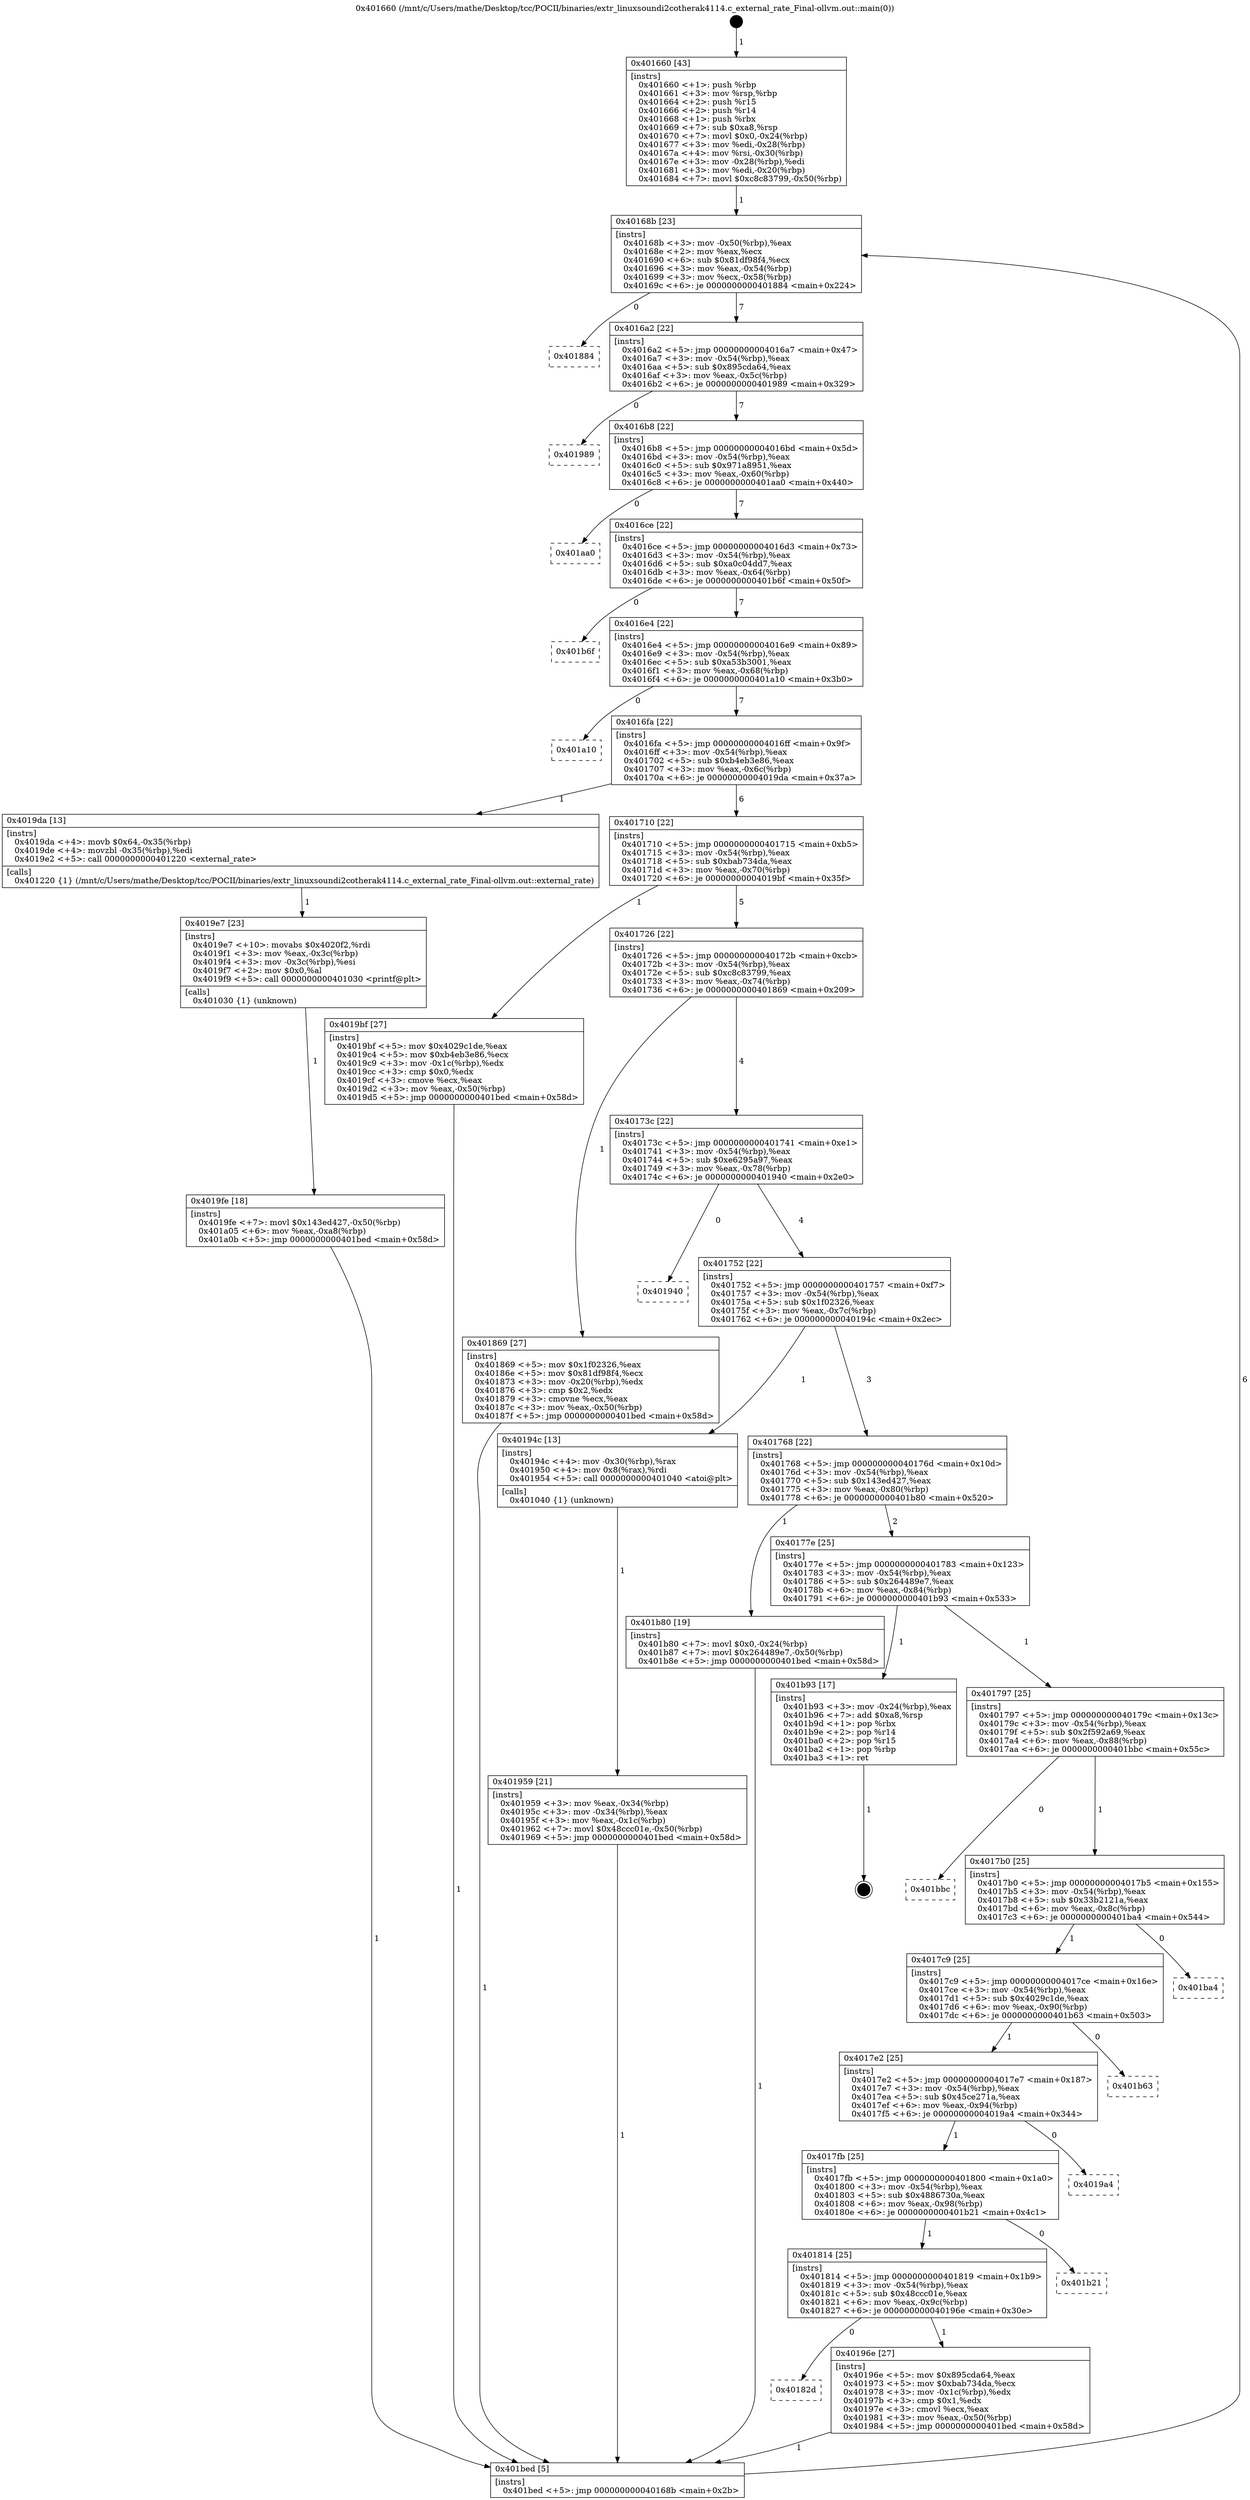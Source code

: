 digraph "0x401660" {
  label = "0x401660 (/mnt/c/Users/mathe/Desktop/tcc/POCII/binaries/extr_linuxsoundi2cotherak4114.c_external_rate_Final-ollvm.out::main(0))"
  labelloc = "t"
  node[shape=record]

  Entry [label="",width=0.3,height=0.3,shape=circle,fillcolor=black,style=filled]
  "0x40168b" [label="{
     0x40168b [23]\l
     | [instrs]\l
     &nbsp;&nbsp;0x40168b \<+3\>: mov -0x50(%rbp),%eax\l
     &nbsp;&nbsp;0x40168e \<+2\>: mov %eax,%ecx\l
     &nbsp;&nbsp;0x401690 \<+6\>: sub $0x81df98f4,%ecx\l
     &nbsp;&nbsp;0x401696 \<+3\>: mov %eax,-0x54(%rbp)\l
     &nbsp;&nbsp;0x401699 \<+3\>: mov %ecx,-0x58(%rbp)\l
     &nbsp;&nbsp;0x40169c \<+6\>: je 0000000000401884 \<main+0x224\>\l
  }"]
  "0x401884" [label="{
     0x401884\l
  }", style=dashed]
  "0x4016a2" [label="{
     0x4016a2 [22]\l
     | [instrs]\l
     &nbsp;&nbsp;0x4016a2 \<+5\>: jmp 00000000004016a7 \<main+0x47\>\l
     &nbsp;&nbsp;0x4016a7 \<+3\>: mov -0x54(%rbp),%eax\l
     &nbsp;&nbsp;0x4016aa \<+5\>: sub $0x895cda64,%eax\l
     &nbsp;&nbsp;0x4016af \<+3\>: mov %eax,-0x5c(%rbp)\l
     &nbsp;&nbsp;0x4016b2 \<+6\>: je 0000000000401989 \<main+0x329\>\l
  }"]
  Exit [label="",width=0.3,height=0.3,shape=circle,fillcolor=black,style=filled,peripheries=2]
  "0x401989" [label="{
     0x401989\l
  }", style=dashed]
  "0x4016b8" [label="{
     0x4016b8 [22]\l
     | [instrs]\l
     &nbsp;&nbsp;0x4016b8 \<+5\>: jmp 00000000004016bd \<main+0x5d\>\l
     &nbsp;&nbsp;0x4016bd \<+3\>: mov -0x54(%rbp),%eax\l
     &nbsp;&nbsp;0x4016c0 \<+5\>: sub $0x971a8951,%eax\l
     &nbsp;&nbsp;0x4016c5 \<+3\>: mov %eax,-0x60(%rbp)\l
     &nbsp;&nbsp;0x4016c8 \<+6\>: je 0000000000401aa0 \<main+0x440\>\l
  }"]
  "0x4019fe" [label="{
     0x4019fe [18]\l
     | [instrs]\l
     &nbsp;&nbsp;0x4019fe \<+7\>: movl $0x143ed427,-0x50(%rbp)\l
     &nbsp;&nbsp;0x401a05 \<+6\>: mov %eax,-0xa8(%rbp)\l
     &nbsp;&nbsp;0x401a0b \<+5\>: jmp 0000000000401bed \<main+0x58d\>\l
  }"]
  "0x401aa0" [label="{
     0x401aa0\l
  }", style=dashed]
  "0x4016ce" [label="{
     0x4016ce [22]\l
     | [instrs]\l
     &nbsp;&nbsp;0x4016ce \<+5\>: jmp 00000000004016d3 \<main+0x73\>\l
     &nbsp;&nbsp;0x4016d3 \<+3\>: mov -0x54(%rbp),%eax\l
     &nbsp;&nbsp;0x4016d6 \<+5\>: sub $0xa0c04dd7,%eax\l
     &nbsp;&nbsp;0x4016db \<+3\>: mov %eax,-0x64(%rbp)\l
     &nbsp;&nbsp;0x4016de \<+6\>: je 0000000000401b6f \<main+0x50f\>\l
  }"]
  "0x4019e7" [label="{
     0x4019e7 [23]\l
     | [instrs]\l
     &nbsp;&nbsp;0x4019e7 \<+10\>: movabs $0x4020f2,%rdi\l
     &nbsp;&nbsp;0x4019f1 \<+3\>: mov %eax,-0x3c(%rbp)\l
     &nbsp;&nbsp;0x4019f4 \<+3\>: mov -0x3c(%rbp),%esi\l
     &nbsp;&nbsp;0x4019f7 \<+2\>: mov $0x0,%al\l
     &nbsp;&nbsp;0x4019f9 \<+5\>: call 0000000000401030 \<printf@plt\>\l
     | [calls]\l
     &nbsp;&nbsp;0x401030 \{1\} (unknown)\l
  }"]
  "0x401b6f" [label="{
     0x401b6f\l
  }", style=dashed]
  "0x4016e4" [label="{
     0x4016e4 [22]\l
     | [instrs]\l
     &nbsp;&nbsp;0x4016e4 \<+5\>: jmp 00000000004016e9 \<main+0x89\>\l
     &nbsp;&nbsp;0x4016e9 \<+3\>: mov -0x54(%rbp),%eax\l
     &nbsp;&nbsp;0x4016ec \<+5\>: sub $0xa53b3001,%eax\l
     &nbsp;&nbsp;0x4016f1 \<+3\>: mov %eax,-0x68(%rbp)\l
     &nbsp;&nbsp;0x4016f4 \<+6\>: je 0000000000401a10 \<main+0x3b0\>\l
  }"]
  "0x40182d" [label="{
     0x40182d\l
  }", style=dashed]
  "0x401a10" [label="{
     0x401a10\l
  }", style=dashed]
  "0x4016fa" [label="{
     0x4016fa [22]\l
     | [instrs]\l
     &nbsp;&nbsp;0x4016fa \<+5\>: jmp 00000000004016ff \<main+0x9f\>\l
     &nbsp;&nbsp;0x4016ff \<+3\>: mov -0x54(%rbp),%eax\l
     &nbsp;&nbsp;0x401702 \<+5\>: sub $0xb4eb3e86,%eax\l
     &nbsp;&nbsp;0x401707 \<+3\>: mov %eax,-0x6c(%rbp)\l
     &nbsp;&nbsp;0x40170a \<+6\>: je 00000000004019da \<main+0x37a\>\l
  }"]
  "0x40196e" [label="{
     0x40196e [27]\l
     | [instrs]\l
     &nbsp;&nbsp;0x40196e \<+5\>: mov $0x895cda64,%eax\l
     &nbsp;&nbsp;0x401973 \<+5\>: mov $0xbab734da,%ecx\l
     &nbsp;&nbsp;0x401978 \<+3\>: mov -0x1c(%rbp),%edx\l
     &nbsp;&nbsp;0x40197b \<+3\>: cmp $0x1,%edx\l
     &nbsp;&nbsp;0x40197e \<+3\>: cmovl %ecx,%eax\l
     &nbsp;&nbsp;0x401981 \<+3\>: mov %eax,-0x50(%rbp)\l
     &nbsp;&nbsp;0x401984 \<+5\>: jmp 0000000000401bed \<main+0x58d\>\l
  }"]
  "0x4019da" [label="{
     0x4019da [13]\l
     | [instrs]\l
     &nbsp;&nbsp;0x4019da \<+4\>: movb $0x64,-0x35(%rbp)\l
     &nbsp;&nbsp;0x4019de \<+4\>: movzbl -0x35(%rbp),%edi\l
     &nbsp;&nbsp;0x4019e2 \<+5\>: call 0000000000401220 \<external_rate\>\l
     | [calls]\l
     &nbsp;&nbsp;0x401220 \{1\} (/mnt/c/Users/mathe/Desktop/tcc/POCII/binaries/extr_linuxsoundi2cotherak4114.c_external_rate_Final-ollvm.out::external_rate)\l
  }"]
  "0x401710" [label="{
     0x401710 [22]\l
     | [instrs]\l
     &nbsp;&nbsp;0x401710 \<+5\>: jmp 0000000000401715 \<main+0xb5\>\l
     &nbsp;&nbsp;0x401715 \<+3\>: mov -0x54(%rbp),%eax\l
     &nbsp;&nbsp;0x401718 \<+5\>: sub $0xbab734da,%eax\l
     &nbsp;&nbsp;0x40171d \<+3\>: mov %eax,-0x70(%rbp)\l
     &nbsp;&nbsp;0x401720 \<+6\>: je 00000000004019bf \<main+0x35f\>\l
  }"]
  "0x401814" [label="{
     0x401814 [25]\l
     | [instrs]\l
     &nbsp;&nbsp;0x401814 \<+5\>: jmp 0000000000401819 \<main+0x1b9\>\l
     &nbsp;&nbsp;0x401819 \<+3\>: mov -0x54(%rbp),%eax\l
     &nbsp;&nbsp;0x40181c \<+5\>: sub $0x48ccc01e,%eax\l
     &nbsp;&nbsp;0x401821 \<+6\>: mov %eax,-0x9c(%rbp)\l
     &nbsp;&nbsp;0x401827 \<+6\>: je 000000000040196e \<main+0x30e\>\l
  }"]
  "0x4019bf" [label="{
     0x4019bf [27]\l
     | [instrs]\l
     &nbsp;&nbsp;0x4019bf \<+5\>: mov $0x4029c1de,%eax\l
     &nbsp;&nbsp;0x4019c4 \<+5\>: mov $0xb4eb3e86,%ecx\l
     &nbsp;&nbsp;0x4019c9 \<+3\>: mov -0x1c(%rbp),%edx\l
     &nbsp;&nbsp;0x4019cc \<+3\>: cmp $0x0,%edx\l
     &nbsp;&nbsp;0x4019cf \<+3\>: cmove %ecx,%eax\l
     &nbsp;&nbsp;0x4019d2 \<+3\>: mov %eax,-0x50(%rbp)\l
     &nbsp;&nbsp;0x4019d5 \<+5\>: jmp 0000000000401bed \<main+0x58d\>\l
  }"]
  "0x401726" [label="{
     0x401726 [22]\l
     | [instrs]\l
     &nbsp;&nbsp;0x401726 \<+5\>: jmp 000000000040172b \<main+0xcb\>\l
     &nbsp;&nbsp;0x40172b \<+3\>: mov -0x54(%rbp),%eax\l
     &nbsp;&nbsp;0x40172e \<+5\>: sub $0xc8c83799,%eax\l
     &nbsp;&nbsp;0x401733 \<+3\>: mov %eax,-0x74(%rbp)\l
     &nbsp;&nbsp;0x401736 \<+6\>: je 0000000000401869 \<main+0x209\>\l
  }"]
  "0x401b21" [label="{
     0x401b21\l
  }", style=dashed]
  "0x401869" [label="{
     0x401869 [27]\l
     | [instrs]\l
     &nbsp;&nbsp;0x401869 \<+5\>: mov $0x1f02326,%eax\l
     &nbsp;&nbsp;0x40186e \<+5\>: mov $0x81df98f4,%ecx\l
     &nbsp;&nbsp;0x401873 \<+3\>: mov -0x20(%rbp),%edx\l
     &nbsp;&nbsp;0x401876 \<+3\>: cmp $0x2,%edx\l
     &nbsp;&nbsp;0x401879 \<+3\>: cmovne %ecx,%eax\l
     &nbsp;&nbsp;0x40187c \<+3\>: mov %eax,-0x50(%rbp)\l
     &nbsp;&nbsp;0x40187f \<+5\>: jmp 0000000000401bed \<main+0x58d\>\l
  }"]
  "0x40173c" [label="{
     0x40173c [22]\l
     | [instrs]\l
     &nbsp;&nbsp;0x40173c \<+5\>: jmp 0000000000401741 \<main+0xe1\>\l
     &nbsp;&nbsp;0x401741 \<+3\>: mov -0x54(%rbp),%eax\l
     &nbsp;&nbsp;0x401744 \<+5\>: sub $0xe6295a97,%eax\l
     &nbsp;&nbsp;0x401749 \<+3\>: mov %eax,-0x78(%rbp)\l
     &nbsp;&nbsp;0x40174c \<+6\>: je 0000000000401940 \<main+0x2e0\>\l
  }"]
  "0x401bed" [label="{
     0x401bed [5]\l
     | [instrs]\l
     &nbsp;&nbsp;0x401bed \<+5\>: jmp 000000000040168b \<main+0x2b\>\l
  }"]
  "0x401660" [label="{
     0x401660 [43]\l
     | [instrs]\l
     &nbsp;&nbsp;0x401660 \<+1\>: push %rbp\l
     &nbsp;&nbsp;0x401661 \<+3\>: mov %rsp,%rbp\l
     &nbsp;&nbsp;0x401664 \<+2\>: push %r15\l
     &nbsp;&nbsp;0x401666 \<+2\>: push %r14\l
     &nbsp;&nbsp;0x401668 \<+1\>: push %rbx\l
     &nbsp;&nbsp;0x401669 \<+7\>: sub $0xa8,%rsp\l
     &nbsp;&nbsp;0x401670 \<+7\>: movl $0x0,-0x24(%rbp)\l
     &nbsp;&nbsp;0x401677 \<+3\>: mov %edi,-0x28(%rbp)\l
     &nbsp;&nbsp;0x40167a \<+4\>: mov %rsi,-0x30(%rbp)\l
     &nbsp;&nbsp;0x40167e \<+3\>: mov -0x28(%rbp),%edi\l
     &nbsp;&nbsp;0x401681 \<+3\>: mov %edi,-0x20(%rbp)\l
     &nbsp;&nbsp;0x401684 \<+7\>: movl $0xc8c83799,-0x50(%rbp)\l
  }"]
  "0x4017fb" [label="{
     0x4017fb [25]\l
     | [instrs]\l
     &nbsp;&nbsp;0x4017fb \<+5\>: jmp 0000000000401800 \<main+0x1a0\>\l
     &nbsp;&nbsp;0x401800 \<+3\>: mov -0x54(%rbp),%eax\l
     &nbsp;&nbsp;0x401803 \<+5\>: sub $0x4886730a,%eax\l
     &nbsp;&nbsp;0x401808 \<+6\>: mov %eax,-0x98(%rbp)\l
     &nbsp;&nbsp;0x40180e \<+6\>: je 0000000000401b21 \<main+0x4c1\>\l
  }"]
  "0x401940" [label="{
     0x401940\l
  }", style=dashed]
  "0x401752" [label="{
     0x401752 [22]\l
     | [instrs]\l
     &nbsp;&nbsp;0x401752 \<+5\>: jmp 0000000000401757 \<main+0xf7\>\l
     &nbsp;&nbsp;0x401757 \<+3\>: mov -0x54(%rbp),%eax\l
     &nbsp;&nbsp;0x40175a \<+5\>: sub $0x1f02326,%eax\l
     &nbsp;&nbsp;0x40175f \<+3\>: mov %eax,-0x7c(%rbp)\l
     &nbsp;&nbsp;0x401762 \<+6\>: je 000000000040194c \<main+0x2ec\>\l
  }"]
  "0x4019a4" [label="{
     0x4019a4\l
  }", style=dashed]
  "0x40194c" [label="{
     0x40194c [13]\l
     | [instrs]\l
     &nbsp;&nbsp;0x40194c \<+4\>: mov -0x30(%rbp),%rax\l
     &nbsp;&nbsp;0x401950 \<+4\>: mov 0x8(%rax),%rdi\l
     &nbsp;&nbsp;0x401954 \<+5\>: call 0000000000401040 \<atoi@plt\>\l
     | [calls]\l
     &nbsp;&nbsp;0x401040 \{1\} (unknown)\l
  }"]
  "0x401768" [label="{
     0x401768 [22]\l
     | [instrs]\l
     &nbsp;&nbsp;0x401768 \<+5\>: jmp 000000000040176d \<main+0x10d\>\l
     &nbsp;&nbsp;0x40176d \<+3\>: mov -0x54(%rbp),%eax\l
     &nbsp;&nbsp;0x401770 \<+5\>: sub $0x143ed427,%eax\l
     &nbsp;&nbsp;0x401775 \<+3\>: mov %eax,-0x80(%rbp)\l
     &nbsp;&nbsp;0x401778 \<+6\>: je 0000000000401b80 \<main+0x520\>\l
  }"]
  "0x401959" [label="{
     0x401959 [21]\l
     | [instrs]\l
     &nbsp;&nbsp;0x401959 \<+3\>: mov %eax,-0x34(%rbp)\l
     &nbsp;&nbsp;0x40195c \<+3\>: mov -0x34(%rbp),%eax\l
     &nbsp;&nbsp;0x40195f \<+3\>: mov %eax,-0x1c(%rbp)\l
     &nbsp;&nbsp;0x401962 \<+7\>: movl $0x48ccc01e,-0x50(%rbp)\l
     &nbsp;&nbsp;0x401969 \<+5\>: jmp 0000000000401bed \<main+0x58d\>\l
  }"]
  "0x4017e2" [label="{
     0x4017e2 [25]\l
     | [instrs]\l
     &nbsp;&nbsp;0x4017e2 \<+5\>: jmp 00000000004017e7 \<main+0x187\>\l
     &nbsp;&nbsp;0x4017e7 \<+3\>: mov -0x54(%rbp),%eax\l
     &nbsp;&nbsp;0x4017ea \<+5\>: sub $0x45ce271a,%eax\l
     &nbsp;&nbsp;0x4017ef \<+6\>: mov %eax,-0x94(%rbp)\l
     &nbsp;&nbsp;0x4017f5 \<+6\>: je 00000000004019a4 \<main+0x344\>\l
  }"]
  "0x401b80" [label="{
     0x401b80 [19]\l
     | [instrs]\l
     &nbsp;&nbsp;0x401b80 \<+7\>: movl $0x0,-0x24(%rbp)\l
     &nbsp;&nbsp;0x401b87 \<+7\>: movl $0x264489e7,-0x50(%rbp)\l
     &nbsp;&nbsp;0x401b8e \<+5\>: jmp 0000000000401bed \<main+0x58d\>\l
  }"]
  "0x40177e" [label="{
     0x40177e [25]\l
     | [instrs]\l
     &nbsp;&nbsp;0x40177e \<+5\>: jmp 0000000000401783 \<main+0x123\>\l
     &nbsp;&nbsp;0x401783 \<+3\>: mov -0x54(%rbp),%eax\l
     &nbsp;&nbsp;0x401786 \<+5\>: sub $0x264489e7,%eax\l
     &nbsp;&nbsp;0x40178b \<+6\>: mov %eax,-0x84(%rbp)\l
     &nbsp;&nbsp;0x401791 \<+6\>: je 0000000000401b93 \<main+0x533\>\l
  }"]
  "0x401b63" [label="{
     0x401b63\l
  }", style=dashed]
  "0x401b93" [label="{
     0x401b93 [17]\l
     | [instrs]\l
     &nbsp;&nbsp;0x401b93 \<+3\>: mov -0x24(%rbp),%eax\l
     &nbsp;&nbsp;0x401b96 \<+7\>: add $0xa8,%rsp\l
     &nbsp;&nbsp;0x401b9d \<+1\>: pop %rbx\l
     &nbsp;&nbsp;0x401b9e \<+2\>: pop %r14\l
     &nbsp;&nbsp;0x401ba0 \<+2\>: pop %r15\l
     &nbsp;&nbsp;0x401ba2 \<+1\>: pop %rbp\l
     &nbsp;&nbsp;0x401ba3 \<+1\>: ret\l
  }"]
  "0x401797" [label="{
     0x401797 [25]\l
     | [instrs]\l
     &nbsp;&nbsp;0x401797 \<+5\>: jmp 000000000040179c \<main+0x13c\>\l
     &nbsp;&nbsp;0x40179c \<+3\>: mov -0x54(%rbp),%eax\l
     &nbsp;&nbsp;0x40179f \<+5\>: sub $0x2f592a69,%eax\l
     &nbsp;&nbsp;0x4017a4 \<+6\>: mov %eax,-0x88(%rbp)\l
     &nbsp;&nbsp;0x4017aa \<+6\>: je 0000000000401bbc \<main+0x55c\>\l
  }"]
  "0x4017c9" [label="{
     0x4017c9 [25]\l
     | [instrs]\l
     &nbsp;&nbsp;0x4017c9 \<+5\>: jmp 00000000004017ce \<main+0x16e\>\l
     &nbsp;&nbsp;0x4017ce \<+3\>: mov -0x54(%rbp),%eax\l
     &nbsp;&nbsp;0x4017d1 \<+5\>: sub $0x4029c1de,%eax\l
     &nbsp;&nbsp;0x4017d6 \<+6\>: mov %eax,-0x90(%rbp)\l
     &nbsp;&nbsp;0x4017dc \<+6\>: je 0000000000401b63 \<main+0x503\>\l
  }"]
  "0x401bbc" [label="{
     0x401bbc\l
  }", style=dashed]
  "0x4017b0" [label="{
     0x4017b0 [25]\l
     | [instrs]\l
     &nbsp;&nbsp;0x4017b0 \<+5\>: jmp 00000000004017b5 \<main+0x155\>\l
     &nbsp;&nbsp;0x4017b5 \<+3\>: mov -0x54(%rbp),%eax\l
     &nbsp;&nbsp;0x4017b8 \<+5\>: sub $0x33b2121a,%eax\l
     &nbsp;&nbsp;0x4017bd \<+6\>: mov %eax,-0x8c(%rbp)\l
     &nbsp;&nbsp;0x4017c3 \<+6\>: je 0000000000401ba4 \<main+0x544\>\l
  }"]
  "0x401ba4" [label="{
     0x401ba4\l
  }", style=dashed]
  Entry -> "0x401660" [label=" 1"]
  "0x40168b" -> "0x401884" [label=" 0"]
  "0x40168b" -> "0x4016a2" [label=" 7"]
  "0x401b93" -> Exit [label=" 1"]
  "0x4016a2" -> "0x401989" [label=" 0"]
  "0x4016a2" -> "0x4016b8" [label=" 7"]
  "0x401b80" -> "0x401bed" [label=" 1"]
  "0x4016b8" -> "0x401aa0" [label=" 0"]
  "0x4016b8" -> "0x4016ce" [label=" 7"]
  "0x4019fe" -> "0x401bed" [label=" 1"]
  "0x4016ce" -> "0x401b6f" [label=" 0"]
  "0x4016ce" -> "0x4016e4" [label=" 7"]
  "0x4019e7" -> "0x4019fe" [label=" 1"]
  "0x4016e4" -> "0x401a10" [label=" 0"]
  "0x4016e4" -> "0x4016fa" [label=" 7"]
  "0x4019da" -> "0x4019e7" [label=" 1"]
  "0x4016fa" -> "0x4019da" [label=" 1"]
  "0x4016fa" -> "0x401710" [label=" 6"]
  "0x4019bf" -> "0x401bed" [label=" 1"]
  "0x401710" -> "0x4019bf" [label=" 1"]
  "0x401710" -> "0x401726" [label=" 5"]
  "0x401814" -> "0x40182d" [label=" 0"]
  "0x401726" -> "0x401869" [label=" 1"]
  "0x401726" -> "0x40173c" [label=" 4"]
  "0x401869" -> "0x401bed" [label=" 1"]
  "0x401660" -> "0x40168b" [label=" 1"]
  "0x401bed" -> "0x40168b" [label=" 6"]
  "0x401814" -> "0x40196e" [label=" 1"]
  "0x40173c" -> "0x401940" [label=" 0"]
  "0x40173c" -> "0x401752" [label=" 4"]
  "0x4017fb" -> "0x401814" [label=" 1"]
  "0x401752" -> "0x40194c" [label=" 1"]
  "0x401752" -> "0x401768" [label=" 3"]
  "0x40194c" -> "0x401959" [label=" 1"]
  "0x401959" -> "0x401bed" [label=" 1"]
  "0x4017fb" -> "0x401b21" [label=" 0"]
  "0x401768" -> "0x401b80" [label=" 1"]
  "0x401768" -> "0x40177e" [label=" 2"]
  "0x4017e2" -> "0x4017fb" [label=" 1"]
  "0x40177e" -> "0x401b93" [label=" 1"]
  "0x40177e" -> "0x401797" [label=" 1"]
  "0x4017e2" -> "0x4019a4" [label=" 0"]
  "0x401797" -> "0x401bbc" [label=" 0"]
  "0x401797" -> "0x4017b0" [label=" 1"]
  "0x4017c9" -> "0x4017e2" [label=" 1"]
  "0x4017b0" -> "0x401ba4" [label=" 0"]
  "0x4017b0" -> "0x4017c9" [label=" 1"]
  "0x40196e" -> "0x401bed" [label=" 1"]
  "0x4017c9" -> "0x401b63" [label=" 0"]
}
